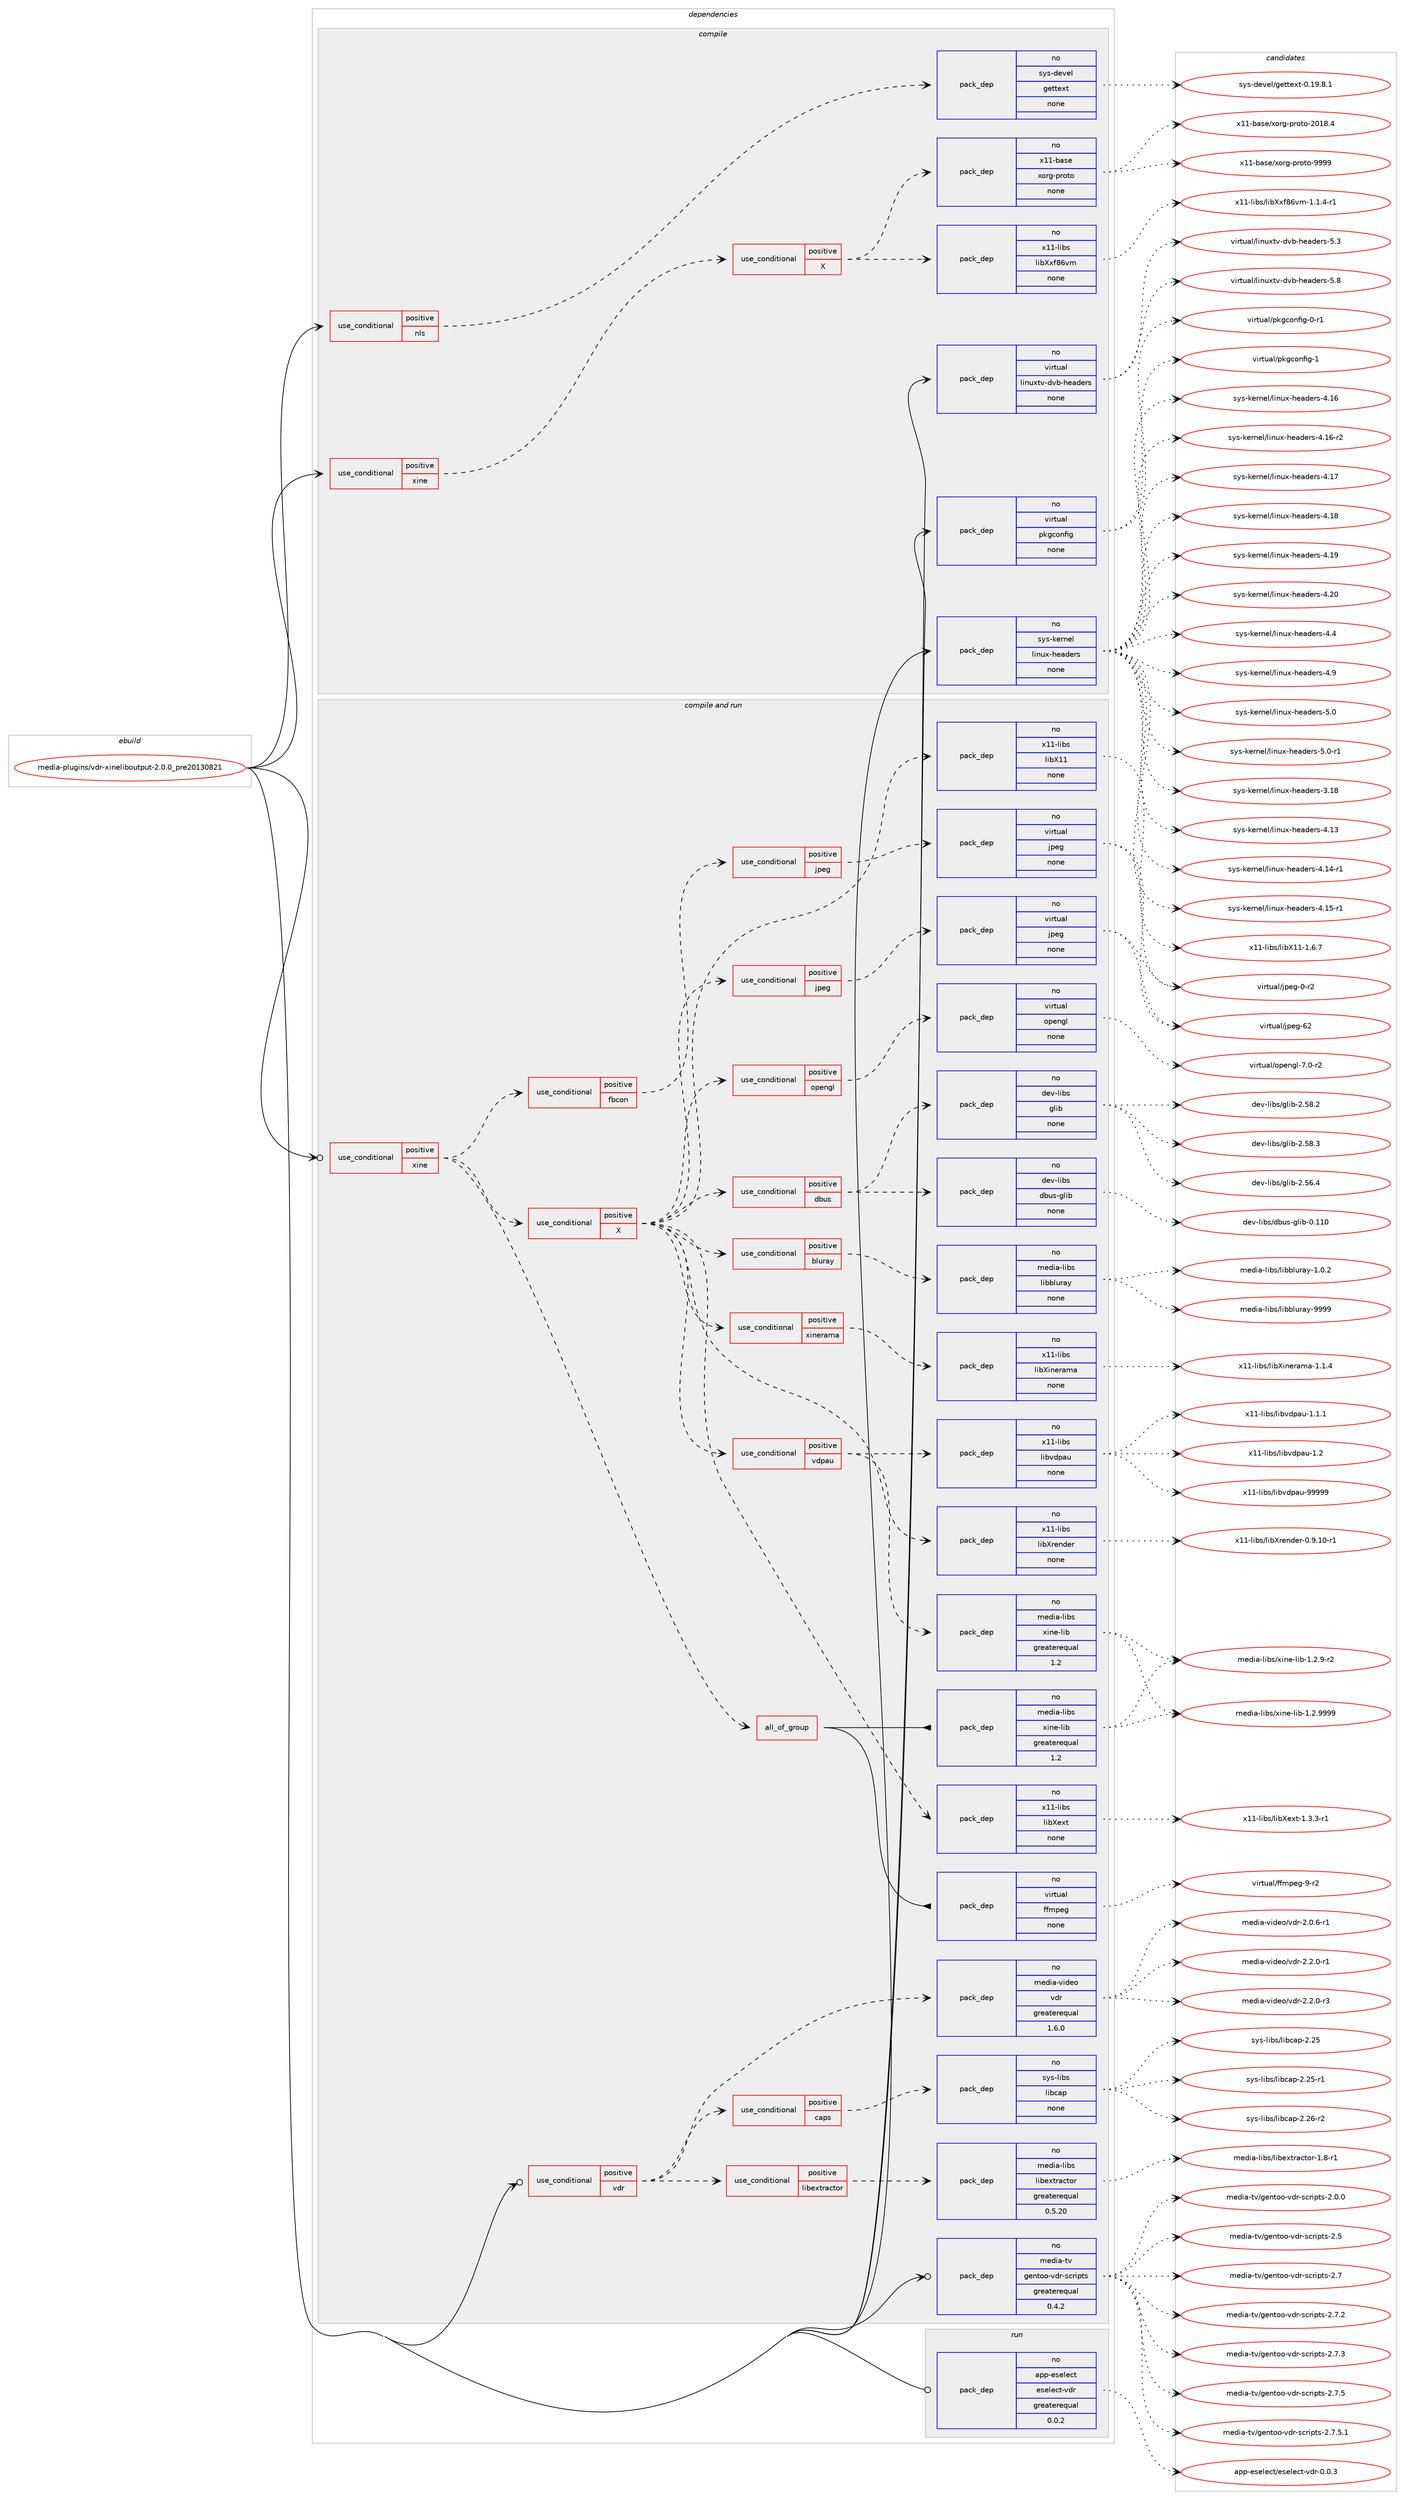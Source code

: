 digraph prolog {

# *************
# Graph options
# *************

newrank=true;
concentrate=true;
compound=true;
graph [rankdir=LR,fontname=Helvetica,fontsize=10,ranksep=1.5];#, ranksep=2.5, nodesep=0.2];
edge  [arrowhead=vee];
node  [fontname=Helvetica,fontsize=10];

# **********
# The ebuild
# **********

subgraph cluster_leftcol {
color=gray;
rank=same;
label=<<i>ebuild</i>>;
id [label="media-plugins/vdr-xineliboutput-2.0.0_pre20130821", color=red, width=4, href="../media-plugins/vdr-xineliboutput-2.0.0_pre20130821.svg"];
}

# ****************
# The dependencies
# ****************

subgraph cluster_midcol {
color=gray;
label=<<i>dependencies</i>>;
subgraph cluster_compile {
fillcolor="#eeeeee";
style=filled;
label=<<i>compile</i>>;
subgraph cond436553 {
dependency1623124 [label=<<TABLE BORDER="0" CELLBORDER="1" CELLSPACING="0" CELLPADDING="4"><TR><TD ROWSPAN="3" CELLPADDING="10">use_conditional</TD></TR><TR><TD>positive</TD></TR><TR><TD>nls</TD></TR></TABLE>>, shape=none, color=red];
subgraph pack1160409 {
dependency1623125 [label=<<TABLE BORDER="0" CELLBORDER="1" CELLSPACING="0" CELLPADDING="4" WIDTH="220"><TR><TD ROWSPAN="6" CELLPADDING="30">pack_dep</TD></TR><TR><TD WIDTH="110">no</TD></TR><TR><TD>sys-devel</TD></TR><TR><TD>gettext</TD></TR><TR><TD>none</TD></TR><TR><TD></TD></TR></TABLE>>, shape=none, color=blue];
}
dependency1623124:e -> dependency1623125:w [weight=20,style="dashed",arrowhead="vee"];
}
id:e -> dependency1623124:w [weight=20,style="solid",arrowhead="vee"];
subgraph cond436554 {
dependency1623126 [label=<<TABLE BORDER="0" CELLBORDER="1" CELLSPACING="0" CELLPADDING="4"><TR><TD ROWSPAN="3" CELLPADDING="10">use_conditional</TD></TR><TR><TD>positive</TD></TR><TR><TD>xine</TD></TR></TABLE>>, shape=none, color=red];
subgraph cond436555 {
dependency1623127 [label=<<TABLE BORDER="0" CELLBORDER="1" CELLSPACING="0" CELLPADDING="4"><TR><TD ROWSPAN="3" CELLPADDING="10">use_conditional</TD></TR><TR><TD>positive</TD></TR><TR><TD>X</TD></TR></TABLE>>, shape=none, color=red];
subgraph pack1160410 {
dependency1623128 [label=<<TABLE BORDER="0" CELLBORDER="1" CELLSPACING="0" CELLPADDING="4" WIDTH="220"><TR><TD ROWSPAN="6" CELLPADDING="30">pack_dep</TD></TR><TR><TD WIDTH="110">no</TD></TR><TR><TD>x11-base</TD></TR><TR><TD>xorg-proto</TD></TR><TR><TD>none</TD></TR><TR><TD></TD></TR></TABLE>>, shape=none, color=blue];
}
dependency1623127:e -> dependency1623128:w [weight=20,style="dashed",arrowhead="vee"];
subgraph pack1160411 {
dependency1623129 [label=<<TABLE BORDER="0" CELLBORDER="1" CELLSPACING="0" CELLPADDING="4" WIDTH="220"><TR><TD ROWSPAN="6" CELLPADDING="30">pack_dep</TD></TR><TR><TD WIDTH="110">no</TD></TR><TR><TD>x11-libs</TD></TR><TR><TD>libXxf86vm</TD></TR><TR><TD>none</TD></TR><TR><TD></TD></TR></TABLE>>, shape=none, color=blue];
}
dependency1623127:e -> dependency1623129:w [weight=20,style="dashed",arrowhead="vee"];
}
dependency1623126:e -> dependency1623127:w [weight=20,style="dashed",arrowhead="vee"];
}
id:e -> dependency1623126:w [weight=20,style="solid",arrowhead="vee"];
subgraph pack1160412 {
dependency1623130 [label=<<TABLE BORDER="0" CELLBORDER="1" CELLSPACING="0" CELLPADDING="4" WIDTH="220"><TR><TD ROWSPAN="6" CELLPADDING="30">pack_dep</TD></TR><TR><TD WIDTH="110">no</TD></TR><TR><TD>sys-kernel</TD></TR><TR><TD>linux-headers</TD></TR><TR><TD>none</TD></TR><TR><TD></TD></TR></TABLE>>, shape=none, color=blue];
}
id:e -> dependency1623130:w [weight=20,style="solid",arrowhead="vee"];
subgraph pack1160413 {
dependency1623131 [label=<<TABLE BORDER="0" CELLBORDER="1" CELLSPACING="0" CELLPADDING="4" WIDTH="220"><TR><TD ROWSPAN="6" CELLPADDING="30">pack_dep</TD></TR><TR><TD WIDTH="110">no</TD></TR><TR><TD>virtual</TD></TR><TR><TD>linuxtv-dvb-headers</TD></TR><TR><TD>none</TD></TR><TR><TD></TD></TR></TABLE>>, shape=none, color=blue];
}
id:e -> dependency1623131:w [weight=20,style="solid",arrowhead="vee"];
subgraph pack1160414 {
dependency1623132 [label=<<TABLE BORDER="0" CELLBORDER="1" CELLSPACING="0" CELLPADDING="4" WIDTH="220"><TR><TD ROWSPAN="6" CELLPADDING="30">pack_dep</TD></TR><TR><TD WIDTH="110">no</TD></TR><TR><TD>virtual</TD></TR><TR><TD>pkgconfig</TD></TR><TR><TD>none</TD></TR><TR><TD></TD></TR></TABLE>>, shape=none, color=blue];
}
id:e -> dependency1623132:w [weight=20,style="solid",arrowhead="vee"];
}
subgraph cluster_compileandrun {
fillcolor="#eeeeee";
style=filled;
label=<<i>compile and run</i>>;
subgraph cond436556 {
dependency1623133 [label=<<TABLE BORDER="0" CELLBORDER="1" CELLSPACING="0" CELLPADDING="4"><TR><TD ROWSPAN="3" CELLPADDING="10">use_conditional</TD></TR><TR><TD>positive</TD></TR><TR><TD>vdr</TD></TR></TABLE>>, shape=none, color=red];
subgraph pack1160415 {
dependency1623134 [label=<<TABLE BORDER="0" CELLBORDER="1" CELLSPACING="0" CELLPADDING="4" WIDTH="220"><TR><TD ROWSPAN="6" CELLPADDING="30">pack_dep</TD></TR><TR><TD WIDTH="110">no</TD></TR><TR><TD>media-video</TD></TR><TR><TD>vdr</TD></TR><TR><TD>greaterequal</TD></TR><TR><TD>1.6.0</TD></TR></TABLE>>, shape=none, color=blue];
}
dependency1623133:e -> dependency1623134:w [weight=20,style="dashed",arrowhead="vee"];
subgraph cond436557 {
dependency1623135 [label=<<TABLE BORDER="0" CELLBORDER="1" CELLSPACING="0" CELLPADDING="4"><TR><TD ROWSPAN="3" CELLPADDING="10">use_conditional</TD></TR><TR><TD>positive</TD></TR><TR><TD>libextractor</TD></TR></TABLE>>, shape=none, color=red];
subgraph pack1160416 {
dependency1623136 [label=<<TABLE BORDER="0" CELLBORDER="1" CELLSPACING="0" CELLPADDING="4" WIDTH="220"><TR><TD ROWSPAN="6" CELLPADDING="30">pack_dep</TD></TR><TR><TD WIDTH="110">no</TD></TR><TR><TD>media-libs</TD></TR><TR><TD>libextractor</TD></TR><TR><TD>greaterequal</TD></TR><TR><TD>0.5.20</TD></TR></TABLE>>, shape=none, color=blue];
}
dependency1623135:e -> dependency1623136:w [weight=20,style="dashed",arrowhead="vee"];
}
dependency1623133:e -> dependency1623135:w [weight=20,style="dashed",arrowhead="vee"];
subgraph cond436558 {
dependency1623137 [label=<<TABLE BORDER="0" CELLBORDER="1" CELLSPACING="0" CELLPADDING="4"><TR><TD ROWSPAN="3" CELLPADDING="10">use_conditional</TD></TR><TR><TD>positive</TD></TR><TR><TD>caps</TD></TR></TABLE>>, shape=none, color=red];
subgraph pack1160417 {
dependency1623138 [label=<<TABLE BORDER="0" CELLBORDER="1" CELLSPACING="0" CELLPADDING="4" WIDTH="220"><TR><TD ROWSPAN="6" CELLPADDING="30">pack_dep</TD></TR><TR><TD WIDTH="110">no</TD></TR><TR><TD>sys-libs</TD></TR><TR><TD>libcap</TD></TR><TR><TD>none</TD></TR><TR><TD></TD></TR></TABLE>>, shape=none, color=blue];
}
dependency1623137:e -> dependency1623138:w [weight=20,style="dashed",arrowhead="vee"];
}
dependency1623133:e -> dependency1623137:w [weight=20,style="dashed",arrowhead="vee"];
}
id:e -> dependency1623133:w [weight=20,style="solid",arrowhead="odotvee"];
subgraph cond436559 {
dependency1623139 [label=<<TABLE BORDER="0" CELLBORDER="1" CELLSPACING="0" CELLPADDING="4"><TR><TD ROWSPAN="3" CELLPADDING="10">use_conditional</TD></TR><TR><TD>positive</TD></TR><TR><TD>xine</TD></TR></TABLE>>, shape=none, color=red];
subgraph all770 {
dependency1623140 [label=<<TABLE BORDER="0" CELLBORDER="1" CELLSPACING="0" CELLPADDING="4"><TR><TD CELLPADDING="10">all_of_group</TD></TR></TABLE>>, shape=none, color=red];subgraph pack1160418 {
dependency1623141 [label=<<TABLE BORDER="0" CELLBORDER="1" CELLSPACING="0" CELLPADDING="4" WIDTH="220"><TR><TD ROWSPAN="6" CELLPADDING="30">pack_dep</TD></TR><TR><TD WIDTH="110">no</TD></TR><TR><TD>media-libs</TD></TR><TR><TD>xine-lib</TD></TR><TR><TD>greaterequal</TD></TR><TR><TD>1.2</TD></TR></TABLE>>, shape=none, color=blue];
}
dependency1623140:e -> dependency1623141:w [weight=20,style="solid",arrowhead="inv"];
subgraph pack1160419 {
dependency1623142 [label=<<TABLE BORDER="0" CELLBORDER="1" CELLSPACING="0" CELLPADDING="4" WIDTH="220"><TR><TD ROWSPAN="6" CELLPADDING="30">pack_dep</TD></TR><TR><TD WIDTH="110">no</TD></TR><TR><TD>virtual</TD></TR><TR><TD>ffmpeg</TD></TR><TR><TD>none</TD></TR><TR><TD></TD></TR></TABLE>>, shape=none, color=blue];
}
dependency1623140:e -> dependency1623142:w [weight=20,style="solid",arrowhead="inv"];
}
dependency1623139:e -> dependency1623140:w [weight=20,style="dashed",arrowhead="vee"];
subgraph cond436560 {
dependency1623143 [label=<<TABLE BORDER="0" CELLBORDER="1" CELLSPACING="0" CELLPADDING="4"><TR><TD ROWSPAN="3" CELLPADDING="10">use_conditional</TD></TR><TR><TD>positive</TD></TR><TR><TD>fbcon</TD></TR></TABLE>>, shape=none, color=red];
subgraph cond436561 {
dependency1623144 [label=<<TABLE BORDER="0" CELLBORDER="1" CELLSPACING="0" CELLPADDING="4"><TR><TD ROWSPAN="3" CELLPADDING="10">use_conditional</TD></TR><TR><TD>positive</TD></TR><TR><TD>jpeg</TD></TR></TABLE>>, shape=none, color=red];
subgraph pack1160420 {
dependency1623145 [label=<<TABLE BORDER="0" CELLBORDER="1" CELLSPACING="0" CELLPADDING="4" WIDTH="220"><TR><TD ROWSPAN="6" CELLPADDING="30">pack_dep</TD></TR><TR><TD WIDTH="110">no</TD></TR><TR><TD>virtual</TD></TR><TR><TD>jpeg</TD></TR><TR><TD>none</TD></TR><TR><TD></TD></TR></TABLE>>, shape=none, color=blue];
}
dependency1623144:e -> dependency1623145:w [weight=20,style="dashed",arrowhead="vee"];
}
dependency1623143:e -> dependency1623144:w [weight=20,style="dashed",arrowhead="vee"];
}
dependency1623139:e -> dependency1623143:w [weight=20,style="dashed",arrowhead="vee"];
subgraph cond436562 {
dependency1623146 [label=<<TABLE BORDER="0" CELLBORDER="1" CELLSPACING="0" CELLPADDING="4"><TR><TD ROWSPAN="3" CELLPADDING="10">use_conditional</TD></TR><TR><TD>positive</TD></TR><TR><TD>X</TD></TR></TABLE>>, shape=none, color=red];
subgraph pack1160421 {
dependency1623147 [label=<<TABLE BORDER="0" CELLBORDER="1" CELLSPACING="0" CELLPADDING="4" WIDTH="220"><TR><TD ROWSPAN="6" CELLPADDING="30">pack_dep</TD></TR><TR><TD WIDTH="110">no</TD></TR><TR><TD>x11-libs</TD></TR><TR><TD>libX11</TD></TR><TR><TD>none</TD></TR><TR><TD></TD></TR></TABLE>>, shape=none, color=blue];
}
dependency1623146:e -> dependency1623147:w [weight=20,style="dashed",arrowhead="vee"];
subgraph pack1160422 {
dependency1623148 [label=<<TABLE BORDER="0" CELLBORDER="1" CELLSPACING="0" CELLPADDING="4" WIDTH="220"><TR><TD ROWSPAN="6" CELLPADDING="30">pack_dep</TD></TR><TR><TD WIDTH="110">no</TD></TR><TR><TD>x11-libs</TD></TR><TR><TD>libXext</TD></TR><TR><TD>none</TD></TR><TR><TD></TD></TR></TABLE>>, shape=none, color=blue];
}
dependency1623146:e -> dependency1623148:w [weight=20,style="dashed",arrowhead="vee"];
subgraph pack1160423 {
dependency1623149 [label=<<TABLE BORDER="0" CELLBORDER="1" CELLSPACING="0" CELLPADDING="4" WIDTH="220"><TR><TD ROWSPAN="6" CELLPADDING="30">pack_dep</TD></TR><TR><TD WIDTH="110">no</TD></TR><TR><TD>x11-libs</TD></TR><TR><TD>libXrender</TD></TR><TR><TD>none</TD></TR><TR><TD></TD></TR></TABLE>>, shape=none, color=blue];
}
dependency1623146:e -> dependency1623149:w [weight=20,style="dashed",arrowhead="vee"];
subgraph cond436563 {
dependency1623150 [label=<<TABLE BORDER="0" CELLBORDER="1" CELLSPACING="0" CELLPADDING="4"><TR><TD ROWSPAN="3" CELLPADDING="10">use_conditional</TD></TR><TR><TD>positive</TD></TR><TR><TD>xinerama</TD></TR></TABLE>>, shape=none, color=red];
subgraph pack1160424 {
dependency1623151 [label=<<TABLE BORDER="0" CELLBORDER="1" CELLSPACING="0" CELLPADDING="4" WIDTH="220"><TR><TD ROWSPAN="6" CELLPADDING="30">pack_dep</TD></TR><TR><TD WIDTH="110">no</TD></TR><TR><TD>x11-libs</TD></TR><TR><TD>libXinerama</TD></TR><TR><TD>none</TD></TR><TR><TD></TD></TR></TABLE>>, shape=none, color=blue];
}
dependency1623150:e -> dependency1623151:w [weight=20,style="dashed",arrowhead="vee"];
}
dependency1623146:e -> dependency1623150:w [weight=20,style="dashed",arrowhead="vee"];
subgraph cond436564 {
dependency1623152 [label=<<TABLE BORDER="0" CELLBORDER="1" CELLSPACING="0" CELLPADDING="4"><TR><TD ROWSPAN="3" CELLPADDING="10">use_conditional</TD></TR><TR><TD>positive</TD></TR><TR><TD>dbus</TD></TR></TABLE>>, shape=none, color=red];
subgraph pack1160425 {
dependency1623153 [label=<<TABLE BORDER="0" CELLBORDER="1" CELLSPACING="0" CELLPADDING="4" WIDTH="220"><TR><TD ROWSPAN="6" CELLPADDING="30">pack_dep</TD></TR><TR><TD WIDTH="110">no</TD></TR><TR><TD>dev-libs</TD></TR><TR><TD>dbus-glib</TD></TR><TR><TD>none</TD></TR><TR><TD></TD></TR></TABLE>>, shape=none, color=blue];
}
dependency1623152:e -> dependency1623153:w [weight=20,style="dashed",arrowhead="vee"];
subgraph pack1160426 {
dependency1623154 [label=<<TABLE BORDER="0" CELLBORDER="1" CELLSPACING="0" CELLPADDING="4" WIDTH="220"><TR><TD ROWSPAN="6" CELLPADDING="30">pack_dep</TD></TR><TR><TD WIDTH="110">no</TD></TR><TR><TD>dev-libs</TD></TR><TR><TD>glib</TD></TR><TR><TD>none</TD></TR><TR><TD></TD></TR></TABLE>>, shape=none, color=blue];
}
dependency1623152:e -> dependency1623154:w [weight=20,style="dashed",arrowhead="vee"];
}
dependency1623146:e -> dependency1623152:w [weight=20,style="dashed",arrowhead="vee"];
subgraph cond436565 {
dependency1623155 [label=<<TABLE BORDER="0" CELLBORDER="1" CELLSPACING="0" CELLPADDING="4"><TR><TD ROWSPAN="3" CELLPADDING="10">use_conditional</TD></TR><TR><TD>positive</TD></TR><TR><TD>vdpau</TD></TR></TABLE>>, shape=none, color=red];
subgraph pack1160427 {
dependency1623156 [label=<<TABLE BORDER="0" CELLBORDER="1" CELLSPACING="0" CELLPADDING="4" WIDTH="220"><TR><TD ROWSPAN="6" CELLPADDING="30">pack_dep</TD></TR><TR><TD WIDTH="110">no</TD></TR><TR><TD>x11-libs</TD></TR><TR><TD>libvdpau</TD></TR><TR><TD>none</TD></TR><TR><TD></TD></TR></TABLE>>, shape=none, color=blue];
}
dependency1623155:e -> dependency1623156:w [weight=20,style="dashed",arrowhead="vee"];
subgraph pack1160428 {
dependency1623157 [label=<<TABLE BORDER="0" CELLBORDER="1" CELLSPACING="0" CELLPADDING="4" WIDTH="220"><TR><TD ROWSPAN="6" CELLPADDING="30">pack_dep</TD></TR><TR><TD WIDTH="110">no</TD></TR><TR><TD>media-libs</TD></TR><TR><TD>xine-lib</TD></TR><TR><TD>greaterequal</TD></TR><TR><TD>1.2</TD></TR></TABLE>>, shape=none, color=blue];
}
dependency1623155:e -> dependency1623157:w [weight=20,style="dashed",arrowhead="vee"];
}
dependency1623146:e -> dependency1623155:w [weight=20,style="dashed",arrowhead="vee"];
subgraph cond436566 {
dependency1623158 [label=<<TABLE BORDER="0" CELLBORDER="1" CELLSPACING="0" CELLPADDING="4"><TR><TD ROWSPAN="3" CELLPADDING="10">use_conditional</TD></TR><TR><TD>positive</TD></TR><TR><TD>jpeg</TD></TR></TABLE>>, shape=none, color=red];
subgraph pack1160429 {
dependency1623159 [label=<<TABLE BORDER="0" CELLBORDER="1" CELLSPACING="0" CELLPADDING="4" WIDTH="220"><TR><TD ROWSPAN="6" CELLPADDING="30">pack_dep</TD></TR><TR><TD WIDTH="110">no</TD></TR><TR><TD>virtual</TD></TR><TR><TD>jpeg</TD></TR><TR><TD>none</TD></TR><TR><TD></TD></TR></TABLE>>, shape=none, color=blue];
}
dependency1623158:e -> dependency1623159:w [weight=20,style="dashed",arrowhead="vee"];
}
dependency1623146:e -> dependency1623158:w [weight=20,style="dashed",arrowhead="vee"];
subgraph cond436567 {
dependency1623160 [label=<<TABLE BORDER="0" CELLBORDER="1" CELLSPACING="0" CELLPADDING="4"><TR><TD ROWSPAN="3" CELLPADDING="10">use_conditional</TD></TR><TR><TD>positive</TD></TR><TR><TD>bluray</TD></TR></TABLE>>, shape=none, color=red];
subgraph pack1160430 {
dependency1623161 [label=<<TABLE BORDER="0" CELLBORDER="1" CELLSPACING="0" CELLPADDING="4" WIDTH="220"><TR><TD ROWSPAN="6" CELLPADDING="30">pack_dep</TD></TR><TR><TD WIDTH="110">no</TD></TR><TR><TD>media-libs</TD></TR><TR><TD>libbluray</TD></TR><TR><TD>none</TD></TR><TR><TD></TD></TR></TABLE>>, shape=none, color=blue];
}
dependency1623160:e -> dependency1623161:w [weight=20,style="dashed",arrowhead="vee"];
}
dependency1623146:e -> dependency1623160:w [weight=20,style="dashed",arrowhead="vee"];
subgraph cond436568 {
dependency1623162 [label=<<TABLE BORDER="0" CELLBORDER="1" CELLSPACING="0" CELLPADDING="4"><TR><TD ROWSPAN="3" CELLPADDING="10">use_conditional</TD></TR><TR><TD>positive</TD></TR><TR><TD>opengl</TD></TR></TABLE>>, shape=none, color=red];
subgraph pack1160431 {
dependency1623163 [label=<<TABLE BORDER="0" CELLBORDER="1" CELLSPACING="0" CELLPADDING="4" WIDTH="220"><TR><TD ROWSPAN="6" CELLPADDING="30">pack_dep</TD></TR><TR><TD WIDTH="110">no</TD></TR><TR><TD>virtual</TD></TR><TR><TD>opengl</TD></TR><TR><TD>none</TD></TR><TR><TD></TD></TR></TABLE>>, shape=none, color=blue];
}
dependency1623162:e -> dependency1623163:w [weight=20,style="dashed",arrowhead="vee"];
}
dependency1623146:e -> dependency1623162:w [weight=20,style="dashed",arrowhead="vee"];
}
dependency1623139:e -> dependency1623146:w [weight=20,style="dashed",arrowhead="vee"];
}
id:e -> dependency1623139:w [weight=20,style="solid",arrowhead="odotvee"];
subgraph pack1160432 {
dependency1623164 [label=<<TABLE BORDER="0" CELLBORDER="1" CELLSPACING="0" CELLPADDING="4" WIDTH="220"><TR><TD ROWSPAN="6" CELLPADDING="30">pack_dep</TD></TR><TR><TD WIDTH="110">no</TD></TR><TR><TD>media-tv</TD></TR><TR><TD>gentoo-vdr-scripts</TD></TR><TR><TD>greaterequal</TD></TR><TR><TD>0.4.2</TD></TR></TABLE>>, shape=none, color=blue];
}
id:e -> dependency1623164:w [weight=20,style="solid",arrowhead="odotvee"];
}
subgraph cluster_run {
fillcolor="#eeeeee";
style=filled;
label=<<i>run</i>>;
subgraph pack1160433 {
dependency1623165 [label=<<TABLE BORDER="0" CELLBORDER="1" CELLSPACING="0" CELLPADDING="4" WIDTH="220"><TR><TD ROWSPAN="6" CELLPADDING="30">pack_dep</TD></TR><TR><TD WIDTH="110">no</TD></TR><TR><TD>app-eselect</TD></TR><TR><TD>eselect-vdr</TD></TR><TR><TD>greaterequal</TD></TR><TR><TD>0.0.2</TD></TR></TABLE>>, shape=none, color=blue];
}
id:e -> dependency1623165:w [weight=20,style="solid",arrowhead="odot"];
}
}

# **************
# The candidates
# **************

subgraph cluster_choices {
rank=same;
color=gray;
label=<<i>candidates</i>>;

subgraph choice1160409 {
color=black;
nodesep=1;
choice1151211154510010111810110847103101116116101120116454846495746564649 [label="sys-devel/gettext-0.19.8.1", color=red, width=4,href="../sys-devel/gettext-0.19.8.1.svg"];
dependency1623125:e -> choice1151211154510010111810110847103101116116101120116454846495746564649:w [style=dotted,weight="100"];
}
subgraph choice1160410 {
color=black;
nodesep=1;
choice1204949459897115101471201111141034511211411111611145504849564652 [label="x11-base/xorg-proto-2018.4", color=red, width=4,href="../x11-base/xorg-proto-2018.4.svg"];
choice120494945989711510147120111114103451121141111161114557575757 [label="x11-base/xorg-proto-9999", color=red, width=4,href="../x11-base/xorg-proto-9999.svg"];
dependency1623128:e -> choice1204949459897115101471201111141034511211411111611145504849564652:w [style=dotted,weight="100"];
dependency1623128:e -> choice120494945989711510147120111114103451121141111161114557575757:w [style=dotted,weight="100"];
}
subgraph choice1160411 {
color=black;
nodesep=1;
choice1204949451081059811547108105988812010256541181094549464946524511449 [label="x11-libs/libXxf86vm-1.1.4-r1", color=red, width=4,href="../x11-libs/libXxf86vm-1.1.4-r1.svg"];
dependency1623129:e -> choice1204949451081059811547108105988812010256541181094549464946524511449:w [style=dotted,weight="100"];
}
subgraph choice1160412 {
color=black;
nodesep=1;
choice115121115451071011141101011084710810511011712045104101971001011141154551464956 [label="sys-kernel/linux-headers-3.18", color=red, width=4,href="../sys-kernel/linux-headers-3.18.svg"];
choice115121115451071011141101011084710810511011712045104101971001011141154552464951 [label="sys-kernel/linux-headers-4.13", color=red, width=4,href="../sys-kernel/linux-headers-4.13.svg"];
choice1151211154510710111411010110847108105110117120451041019710010111411545524649524511449 [label="sys-kernel/linux-headers-4.14-r1", color=red, width=4,href="../sys-kernel/linux-headers-4.14-r1.svg"];
choice1151211154510710111411010110847108105110117120451041019710010111411545524649534511449 [label="sys-kernel/linux-headers-4.15-r1", color=red, width=4,href="../sys-kernel/linux-headers-4.15-r1.svg"];
choice115121115451071011141101011084710810511011712045104101971001011141154552464954 [label="sys-kernel/linux-headers-4.16", color=red, width=4,href="../sys-kernel/linux-headers-4.16.svg"];
choice1151211154510710111411010110847108105110117120451041019710010111411545524649544511450 [label="sys-kernel/linux-headers-4.16-r2", color=red, width=4,href="../sys-kernel/linux-headers-4.16-r2.svg"];
choice115121115451071011141101011084710810511011712045104101971001011141154552464955 [label="sys-kernel/linux-headers-4.17", color=red, width=4,href="../sys-kernel/linux-headers-4.17.svg"];
choice115121115451071011141101011084710810511011712045104101971001011141154552464956 [label="sys-kernel/linux-headers-4.18", color=red, width=4,href="../sys-kernel/linux-headers-4.18.svg"];
choice115121115451071011141101011084710810511011712045104101971001011141154552464957 [label="sys-kernel/linux-headers-4.19", color=red, width=4,href="../sys-kernel/linux-headers-4.19.svg"];
choice115121115451071011141101011084710810511011712045104101971001011141154552465048 [label="sys-kernel/linux-headers-4.20", color=red, width=4,href="../sys-kernel/linux-headers-4.20.svg"];
choice1151211154510710111411010110847108105110117120451041019710010111411545524652 [label="sys-kernel/linux-headers-4.4", color=red, width=4,href="../sys-kernel/linux-headers-4.4.svg"];
choice1151211154510710111411010110847108105110117120451041019710010111411545524657 [label="sys-kernel/linux-headers-4.9", color=red, width=4,href="../sys-kernel/linux-headers-4.9.svg"];
choice1151211154510710111411010110847108105110117120451041019710010111411545534648 [label="sys-kernel/linux-headers-5.0", color=red, width=4,href="../sys-kernel/linux-headers-5.0.svg"];
choice11512111545107101114110101108471081051101171204510410197100101114115455346484511449 [label="sys-kernel/linux-headers-5.0-r1", color=red, width=4,href="../sys-kernel/linux-headers-5.0-r1.svg"];
dependency1623130:e -> choice115121115451071011141101011084710810511011712045104101971001011141154551464956:w [style=dotted,weight="100"];
dependency1623130:e -> choice115121115451071011141101011084710810511011712045104101971001011141154552464951:w [style=dotted,weight="100"];
dependency1623130:e -> choice1151211154510710111411010110847108105110117120451041019710010111411545524649524511449:w [style=dotted,weight="100"];
dependency1623130:e -> choice1151211154510710111411010110847108105110117120451041019710010111411545524649534511449:w [style=dotted,weight="100"];
dependency1623130:e -> choice115121115451071011141101011084710810511011712045104101971001011141154552464954:w [style=dotted,weight="100"];
dependency1623130:e -> choice1151211154510710111411010110847108105110117120451041019710010111411545524649544511450:w [style=dotted,weight="100"];
dependency1623130:e -> choice115121115451071011141101011084710810511011712045104101971001011141154552464955:w [style=dotted,weight="100"];
dependency1623130:e -> choice115121115451071011141101011084710810511011712045104101971001011141154552464956:w [style=dotted,weight="100"];
dependency1623130:e -> choice115121115451071011141101011084710810511011712045104101971001011141154552464957:w [style=dotted,weight="100"];
dependency1623130:e -> choice115121115451071011141101011084710810511011712045104101971001011141154552465048:w [style=dotted,weight="100"];
dependency1623130:e -> choice1151211154510710111411010110847108105110117120451041019710010111411545524652:w [style=dotted,weight="100"];
dependency1623130:e -> choice1151211154510710111411010110847108105110117120451041019710010111411545524657:w [style=dotted,weight="100"];
dependency1623130:e -> choice1151211154510710111411010110847108105110117120451041019710010111411545534648:w [style=dotted,weight="100"];
dependency1623130:e -> choice11512111545107101114110101108471081051101171204510410197100101114115455346484511449:w [style=dotted,weight="100"];
}
subgraph choice1160413 {
color=black;
nodesep=1;
choice11810511411611797108471081051101171201161184510011898451041019710010111411545534651 [label="virtual/linuxtv-dvb-headers-5.3", color=red, width=4,href="../virtual/linuxtv-dvb-headers-5.3.svg"];
choice11810511411611797108471081051101171201161184510011898451041019710010111411545534656 [label="virtual/linuxtv-dvb-headers-5.8", color=red, width=4,href="../virtual/linuxtv-dvb-headers-5.8.svg"];
dependency1623131:e -> choice11810511411611797108471081051101171201161184510011898451041019710010111411545534651:w [style=dotted,weight="100"];
dependency1623131:e -> choice11810511411611797108471081051101171201161184510011898451041019710010111411545534656:w [style=dotted,weight="100"];
}
subgraph choice1160414 {
color=black;
nodesep=1;
choice11810511411611797108471121071039911111010210510345484511449 [label="virtual/pkgconfig-0-r1", color=red, width=4,href="../virtual/pkgconfig-0-r1.svg"];
choice1181051141161179710847112107103991111101021051034549 [label="virtual/pkgconfig-1", color=red, width=4,href="../virtual/pkgconfig-1.svg"];
dependency1623132:e -> choice11810511411611797108471121071039911111010210510345484511449:w [style=dotted,weight="100"];
dependency1623132:e -> choice1181051141161179710847112107103991111101021051034549:w [style=dotted,weight="100"];
}
subgraph choice1160415 {
color=black;
nodesep=1;
choice1091011001059745118105100101111471181001144550464846544511449 [label="media-video/vdr-2.0.6-r1", color=red, width=4,href="../media-video/vdr-2.0.6-r1.svg"];
choice1091011001059745118105100101111471181001144550465046484511449 [label="media-video/vdr-2.2.0-r1", color=red, width=4,href="../media-video/vdr-2.2.0-r1.svg"];
choice1091011001059745118105100101111471181001144550465046484511451 [label="media-video/vdr-2.2.0-r3", color=red, width=4,href="../media-video/vdr-2.2.0-r3.svg"];
dependency1623134:e -> choice1091011001059745118105100101111471181001144550464846544511449:w [style=dotted,weight="100"];
dependency1623134:e -> choice1091011001059745118105100101111471181001144550465046484511449:w [style=dotted,weight="100"];
dependency1623134:e -> choice1091011001059745118105100101111471181001144550465046484511451:w [style=dotted,weight="100"];
}
subgraph choice1160416 {
color=black;
nodesep=1;
choice10910110010597451081059811547108105981011201161149799116111114454946564511449 [label="media-libs/libextractor-1.8-r1", color=red, width=4,href="../media-libs/libextractor-1.8-r1.svg"];
dependency1623136:e -> choice10910110010597451081059811547108105981011201161149799116111114454946564511449:w [style=dotted,weight="100"];
}
subgraph choice1160417 {
color=black;
nodesep=1;
choice1151211154510810598115471081059899971124550465053 [label="sys-libs/libcap-2.25", color=red, width=4,href="../sys-libs/libcap-2.25.svg"];
choice11512111545108105981154710810598999711245504650534511449 [label="sys-libs/libcap-2.25-r1", color=red, width=4,href="../sys-libs/libcap-2.25-r1.svg"];
choice11512111545108105981154710810598999711245504650544511450 [label="sys-libs/libcap-2.26-r2", color=red, width=4,href="../sys-libs/libcap-2.26-r2.svg"];
dependency1623138:e -> choice1151211154510810598115471081059899971124550465053:w [style=dotted,weight="100"];
dependency1623138:e -> choice11512111545108105981154710810598999711245504650534511449:w [style=dotted,weight="100"];
dependency1623138:e -> choice11512111545108105981154710810598999711245504650544511450:w [style=dotted,weight="100"];
}
subgraph choice1160418 {
color=black;
nodesep=1;
choice1091011001059745108105981154712010511010145108105984549465046574511450 [label="media-libs/xine-lib-1.2.9-r2", color=red, width=4,href="../media-libs/xine-lib-1.2.9-r2.svg"];
choice109101100105974510810598115471201051101014510810598454946504657575757 [label="media-libs/xine-lib-1.2.9999", color=red, width=4,href="../media-libs/xine-lib-1.2.9999.svg"];
dependency1623141:e -> choice1091011001059745108105981154712010511010145108105984549465046574511450:w [style=dotted,weight="100"];
dependency1623141:e -> choice109101100105974510810598115471201051101014510810598454946504657575757:w [style=dotted,weight="100"];
}
subgraph choice1160419 {
color=black;
nodesep=1;
choice118105114116117971084710210210911210110345574511450 [label="virtual/ffmpeg-9-r2", color=red, width=4,href="../virtual/ffmpeg-9-r2.svg"];
dependency1623142:e -> choice118105114116117971084710210210911210110345574511450:w [style=dotted,weight="100"];
}
subgraph choice1160420 {
color=black;
nodesep=1;
choice118105114116117971084710611210110345484511450 [label="virtual/jpeg-0-r2", color=red, width=4,href="../virtual/jpeg-0-r2.svg"];
choice1181051141161179710847106112101103455450 [label="virtual/jpeg-62", color=red, width=4,href="../virtual/jpeg-62.svg"];
dependency1623145:e -> choice118105114116117971084710611210110345484511450:w [style=dotted,weight="100"];
dependency1623145:e -> choice1181051141161179710847106112101103455450:w [style=dotted,weight="100"];
}
subgraph choice1160421 {
color=black;
nodesep=1;
choice120494945108105981154710810598884949454946544655 [label="x11-libs/libX11-1.6.7", color=red, width=4,href="../x11-libs/libX11-1.6.7.svg"];
dependency1623147:e -> choice120494945108105981154710810598884949454946544655:w [style=dotted,weight="100"];
}
subgraph choice1160422 {
color=black;
nodesep=1;
choice120494945108105981154710810598881011201164549465146514511449 [label="x11-libs/libXext-1.3.3-r1", color=red, width=4,href="../x11-libs/libXext-1.3.3-r1.svg"];
dependency1623148:e -> choice120494945108105981154710810598881011201164549465146514511449:w [style=dotted,weight="100"];
}
subgraph choice1160423 {
color=black;
nodesep=1;
choice12049494510810598115471081059888114101110100101114454846574649484511449 [label="x11-libs/libXrender-0.9.10-r1", color=red, width=4,href="../x11-libs/libXrender-0.9.10-r1.svg"];
dependency1623149:e -> choice12049494510810598115471081059888114101110100101114454846574649484511449:w [style=dotted,weight="100"];
}
subgraph choice1160424 {
color=black;
nodesep=1;
choice120494945108105981154710810598881051101011149710997454946494652 [label="x11-libs/libXinerama-1.1.4", color=red, width=4,href="../x11-libs/libXinerama-1.1.4.svg"];
dependency1623151:e -> choice120494945108105981154710810598881051101011149710997454946494652:w [style=dotted,weight="100"];
}
subgraph choice1160425 {
color=black;
nodesep=1;
choice100101118451081059811547100981171154510310810598454846494948 [label="dev-libs/dbus-glib-0.110", color=red, width=4,href="../dev-libs/dbus-glib-0.110.svg"];
dependency1623153:e -> choice100101118451081059811547100981171154510310810598454846494948:w [style=dotted,weight="100"];
}
subgraph choice1160426 {
color=black;
nodesep=1;
choice1001011184510810598115471031081059845504653544652 [label="dev-libs/glib-2.56.4", color=red, width=4,href="../dev-libs/glib-2.56.4.svg"];
choice1001011184510810598115471031081059845504653564650 [label="dev-libs/glib-2.58.2", color=red, width=4,href="../dev-libs/glib-2.58.2.svg"];
choice1001011184510810598115471031081059845504653564651 [label="dev-libs/glib-2.58.3", color=red, width=4,href="../dev-libs/glib-2.58.3.svg"];
dependency1623154:e -> choice1001011184510810598115471031081059845504653544652:w [style=dotted,weight="100"];
dependency1623154:e -> choice1001011184510810598115471031081059845504653564650:w [style=dotted,weight="100"];
dependency1623154:e -> choice1001011184510810598115471031081059845504653564651:w [style=dotted,weight="100"];
}
subgraph choice1160427 {
color=black;
nodesep=1;
choice12049494510810598115471081059811810011297117454946494649 [label="x11-libs/libvdpau-1.1.1", color=red, width=4,href="../x11-libs/libvdpau-1.1.1.svg"];
choice1204949451081059811547108105981181001129711745494650 [label="x11-libs/libvdpau-1.2", color=red, width=4,href="../x11-libs/libvdpau-1.2.svg"];
choice12049494510810598115471081059811810011297117455757575757 [label="x11-libs/libvdpau-99999", color=red, width=4,href="../x11-libs/libvdpau-99999.svg"];
dependency1623156:e -> choice12049494510810598115471081059811810011297117454946494649:w [style=dotted,weight="100"];
dependency1623156:e -> choice1204949451081059811547108105981181001129711745494650:w [style=dotted,weight="100"];
dependency1623156:e -> choice12049494510810598115471081059811810011297117455757575757:w [style=dotted,weight="100"];
}
subgraph choice1160428 {
color=black;
nodesep=1;
choice1091011001059745108105981154712010511010145108105984549465046574511450 [label="media-libs/xine-lib-1.2.9-r2", color=red, width=4,href="../media-libs/xine-lib-1.2.9-r2.svg"];
choice109101100105974510810598115471201051101014510810598454946504657575757 [label="media-libs/xine-lib-1.2.9999", color=red, width=4,href="../media-libs/xine-lib-1.2.9999.svg"];
dependency1623157:e -> choice1091011001059745108105981154712010511010145108105984549465046574511450:w [style=dotted,weight="100"];
dependency1623157:e -> choice109101100105974510810598115471201051101014510810598454946504657575757:w [style=dotted,weight="100"];
}
subgraph choice1160429 {
color=black;
nodesep=1;
choice118105114116117971084710611210110345484511450 [label="virtual/jpeg-0-r2", color=red, width=4,href="../virtual/jpeg-0-r2.svg"];
choice1181051141161179710847106112101103455450 [label="virtual/jpeg-62", color=red, width=4,href="../virtual/jpeg-62.svg"];
dependency1623159:e -> choice118105114116117971084710611210110345484511450:w [style=dotted,weight="100"];
dependency1623159:e -> choice1181051141161179710847106112101103455450:w [style=dotted,weight="100"];
}
subgraph choice1160430 {
color=black;
nodesep=1;
choice10910110010597451081059811547108105989810811711497121454946484650 [label="media-libs/libbluray-1.0.2", color=red, width=4,href="../media-libs/libbluray-1.0.2.svg"];
choice109101100105974510810598115471081059898108117114971214557575757 [label="media-libs/libbluray-9999", color=red, width=4,href="../media-libs/libbluray-9999.svg"];
dependency1623161:e -> choice10910110010597451081059811547108105989810811711497121454946484650:w [style=dotted,weight="100"];
dependency1623161:e -> choice109101100105974510810598115471081059898108117114971214557575757:w [style=dotted,weight="100"];
}
subgraph choice1160431 {
color=black;
nodesep=1;
choice1181051141161179710847111112101110103108455546484511450 [label="virtual/opengl-7.0-r2", color=red, width=4,href="../virtual/opengl-7.0-r2.svg"];
dependency1623163:e -> choice1181051141161179710847111112101110103108455546484511450:w [style=dotted,weight="100"];
}
subgraph choice1160432 {
color=black;
nodesep=1;
choice109101100105974511611847103101110116111111451181001144511599114105112116115455046484648 [label="media-tv/gentoo-vdr-scripts-2.0.0", color=red, width=4,href="../media-tv/gentoo-vdr-scripts-2.0.0.svg"];
choice10910110010597451161184710310111011611111145118100114451159911410511211611545504653 [label="media-tv/gentoo-vdr-scripts-2.5", color=red, width=4,href="../media-tv/gentoo-vdr-scripts-2.5.svg"];
choice10910110010597451161184710310111011611111145118100114451159911410511211611545504655 [label="media-tv/gentoo-vdr-scripts-2.7", color=red, width=4,href="../media-tv/gentoo-vdr-scripts-2.7.svg"];
choice109101100105974511611847103101110116111111451181001144511599114105112116115455046554650 [label="media-tv/gentoo-vdr-scripts-2.7.2", color=red, width=4,href="../media-tv/gentoo-vdr-scripts-2.7.2.svg"];
choice109101100105974511611847103101110116111111451181001144511599114105112116115455046554651 [label="media-tv/gentoo-vdr-scripts-2.7.3", color=red, width=4,href="../media-tv/gentoo-vdr-scripts-2.7.3.svg"];
choice109101100105974511611847103101110116111111451181001144511599114105112116115455046554653 [label="media-tv/gentoo-vdr-scripts-2.7.5", color=red, width=4,href="../media-tv/gentoo-vdr-scripts-2.7.5.svg"];
choice1091011001059745116118471031011101161111114511810011445115991141051121161154550465546534649 [label="media-tv/gentoo-vdr-scripts-2.7.5.1", color=red, width=4,href="../media-tv/gentoo-vdr-scripts-2.7.5.1.svg"];
dependency1623164:e -> choice109101100105974511611847103101110116111111451181001144511599114105112116115455046484648:w [style=dotted,weight="100"];
dependency1623164:e -> choice10910110010597451161184710310111011611111145118100114451159911410511211611545504653:w [style=dotted,weight="100"];
dependency1623164:e -> choice10910110010597451161184710310111011611111145118100114451159911410511211611545504655:w [style=dotted,weight="100"];
dependency1623164:e -> choice109101100105974511611847103101110116111111451181001144511599114105112116115455046554650:w [style=dotted,weight="100"];
dependency1623164:e -> choice109101100105974511611847103101110116111111451181001144511599114105112116115455046554651:w [style=dotted,weight="100"];
dependency1623164:e -> choice109101100105974511611847103101110116111111451181001144511599114105112116115455046554653:w [style=dotted,weight="100"];
dependency1623164:e -> choice1091011001059745116118471031011101161111114511810011445115991141051121161154550465546534649:w [style=dotted,weight="100"];
}
subgraph choice1160433 {
color=black;
nodesep=1;
choice971121124510111510110810199116471011151011081019911645118100114454846484651 [label="app-eselect/eselect-vdr-0.0.3", color=red, width=4,href="../app-eselect/eselect-vdr-0.0.3.svg"];
dependency1623165:e -> choice971121124510111510110810199116471011151011081019911645118100114454846484651:w [style=dotted,weight="100"];
}
}

}
